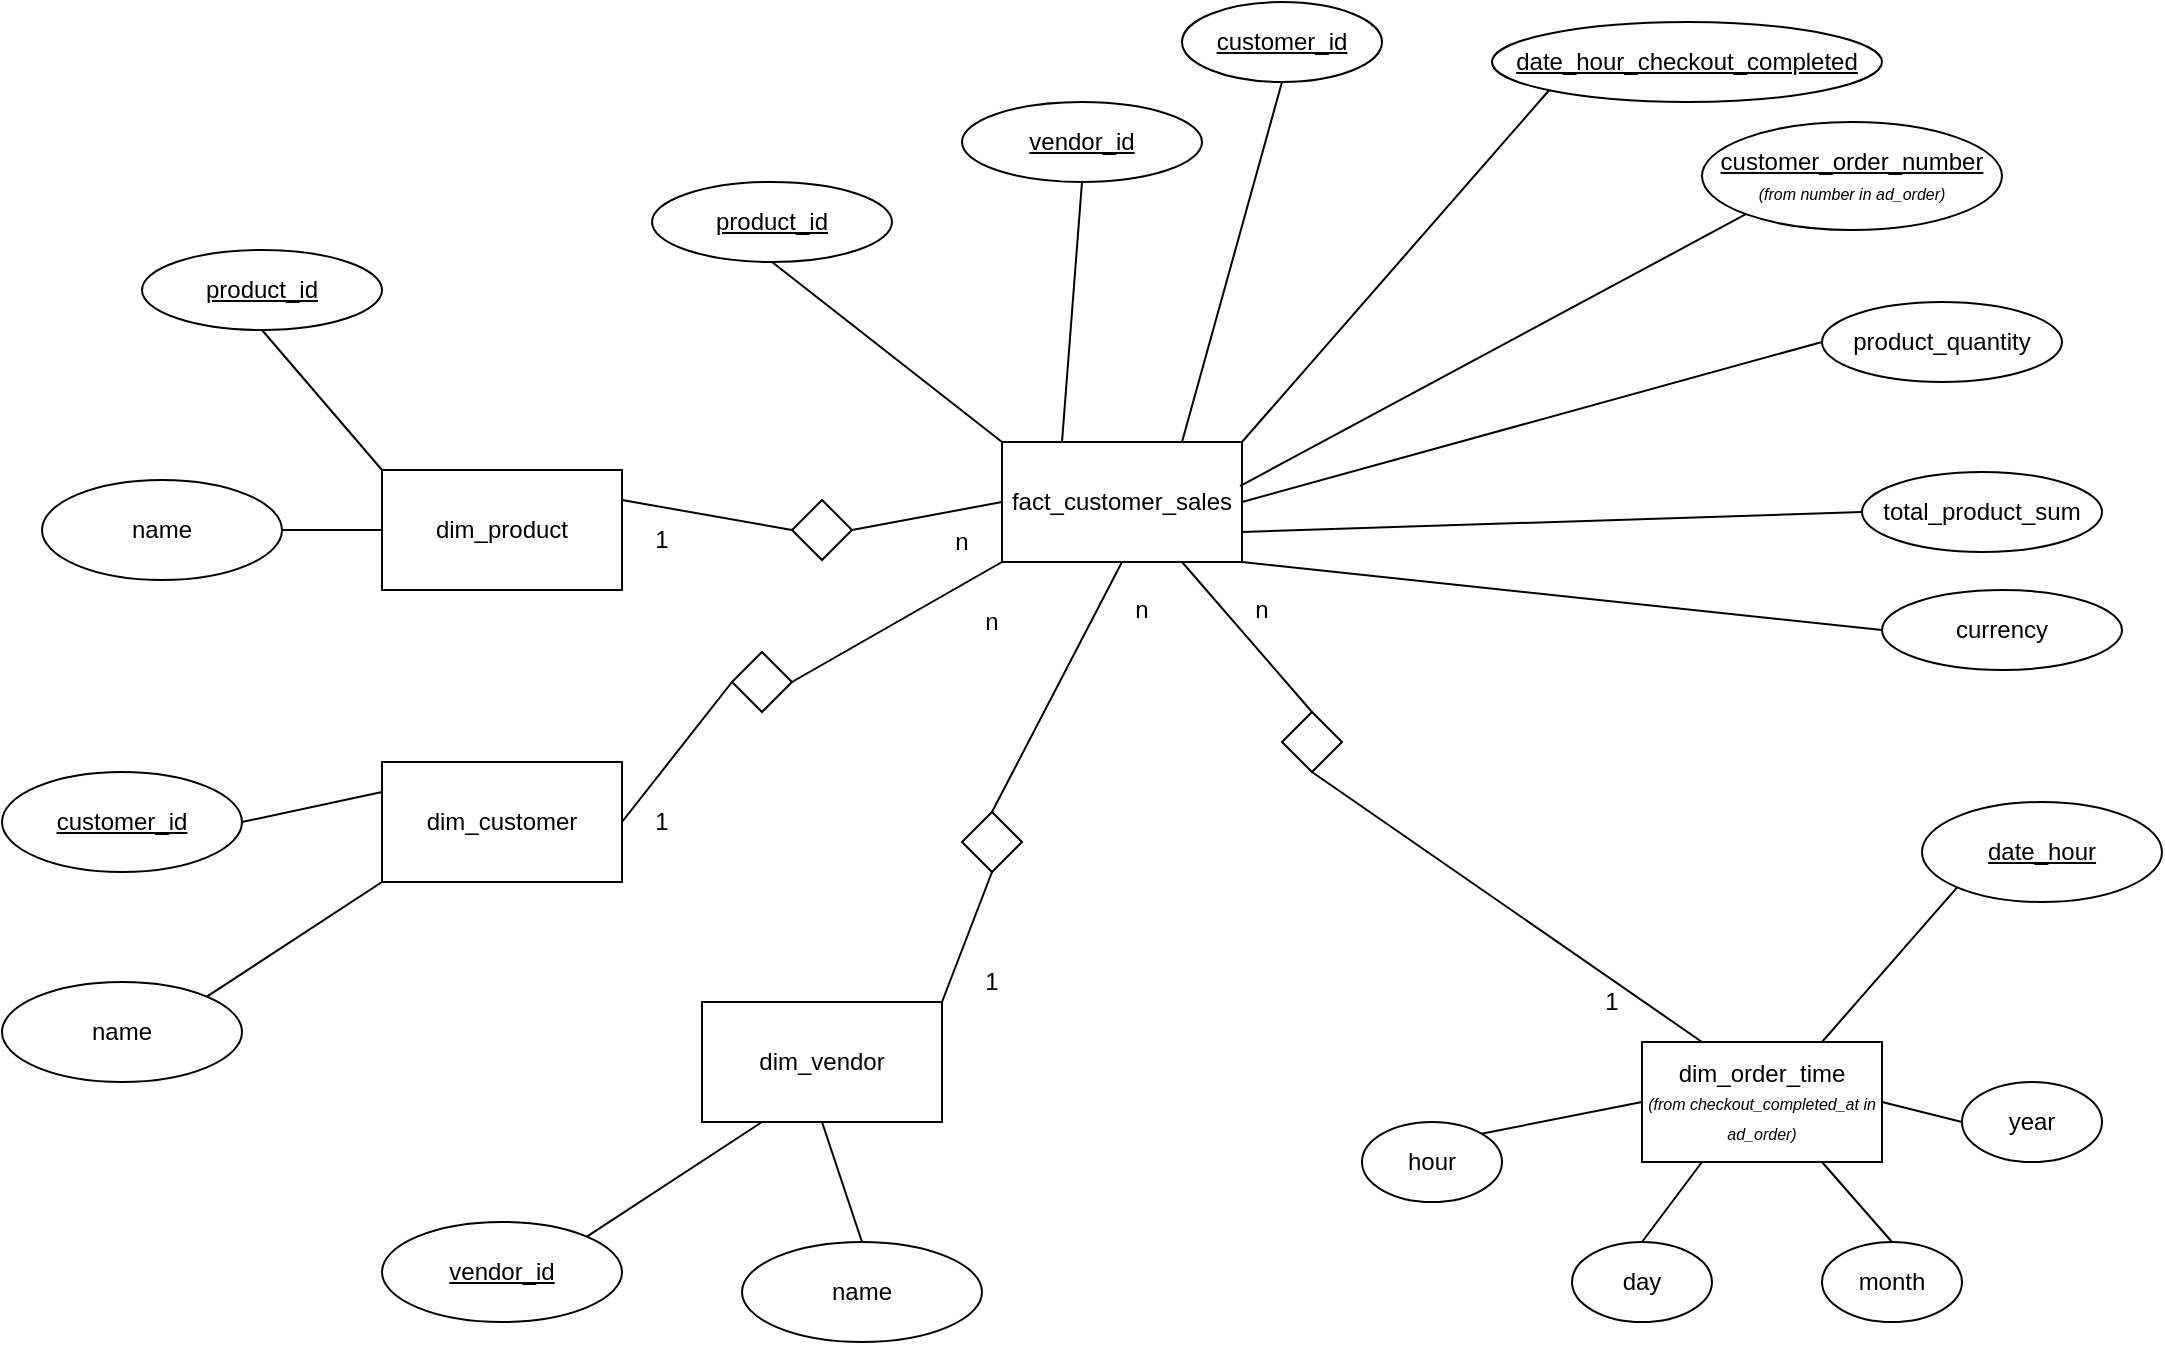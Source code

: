 <mxfile version="17.4.2" type="device"><diagram id="61a3Ku9sfnT6mItGxnx0" name="Seite-1"><mxGraphModel dx="1342" dy="1025" grid="1" gridSize="10" guides="1" tooltips="1" connect="1" arrows="1" fold="1" page="1" pageScale="1" pageWidth="1169" pageHeight="827" math="0" shadow="0"><root><mxCell id="0"/><mxCell id="1" parent="0"/><mxCell id="Jw-DFUl0Dbvz3S3e28km-1" value="fact_customer_sales" style="rounded=0;whiteSpace=wrap;html=1;" parent="1" vertex="1"><mxGeometry x="520" y="280" width="120" height="60" as="geometry"/></mxCell><mxCell id="Jw-DFUl0Dbvz3S3e28km-2" value="&lt;u&gt;customer_id&lt;/u&gt;" style="ellipse;whiteSpace=wrap;html=1;" parent="1" vertex="1"><mxGeometry x="610" y="60" width="100" height="40" as="geometry"/></mxCell><mxCell id="Jw-DFUl0Dbvz3S3e28km-3" value="&lt;u&gt;product_id&lt;/u&gt;" style="ellipse;whiteSpace=wrap;html=1;" parent="1" vertex="1"><mxGeometry x="90" y="184" width="120" height="40" as="geometry"/></mxCell><mxCell id="Jw-DFUl0Dbvz3S3e28km-5" value="&lt;u&gt;vendor_id&lt;/u&gt;" style="ellipse;whiteSpace=wrap;html=1;" parent="1" vertex="1"><mxGeometry x="210" y="670" width="120" height="50" as="geometry"/></mxCell><mxCell id="Jw-DFUl0Dbvz3S3e28km-6" value="&lt;u&gt;vendor_id&lt;/u&gt;" style="ellipse;whiteSpace=wrap;html=1;" parent="1" vertex="1"><mxGeometry x="500" y="110" width="120" height="40" as="geometry"/></mxCell><mxCell id="Jw-DFUl0Dbvz3S3e28km-7" value="&lt;u&gt;customer_order_number &lt;br&gt;&lt;/u&gt;&lt;font style=&quot;font-size: 8px&quot;&gt;&lt;i&gt;(from number in ad_order)&lt;/i&gt;&lt;/font&gt;" style="ellipse;whiteSpace=wrap;html=1;" parent="1" vertex="1"><mxGeometry x="870" y="120" width="150" height="54" as="geometry"/></mxCell><mxCell id="Jw-DFUl0Dbvz3S3e28km-8" value="dim_order_time&lt;br&gt;&lt;font style=&quot;font-size: 8px&quot;&gt;&lt;i&gt;(from checkout_completed_at in ad_order)&lt;/i&gt;&lt;/font&gt;" style="rounded=0;whiteSpace=wrap;html=1;" parent="1" vertex="1"><mxGeometry x="840" y="580" width="120" height="60" as="geometry"/></mxCell><mxCell id="Jw-DFUl0Dbvz3S3e28km-9" value="" style="rhombus;whiteSpace=wrap;html=1;" parent="1" vertex="1"><mxGeometry x="660" y="415" width="30" height="30" as="geometry"/></mxCell><mxCell id="Jw-DFUl0Dbvz3S3e28km-10" value="" style="endArrow=none;html=1;exitX=0.75;exitY=1;exitDx=0;exitDy=0;entryX=0.5;entryY=0;entryDx=0;entryDy=0;" parent="1" source="Jw-DFUl0Dbvz3S3e28km-1" target="Jw-DFUl0Dbvz3S3e28km-9" edge="1"><mxGeometry width="50" height="50" relative="1" as="geometry"><mxPoint x="880" y="360" as="sourcePoint"/><mxPoint x="930" y="310" as="targetPoint"/></mxGeometry></mxCell><mxCell id="Jw-DFUl0Dbvz3S3e28km-11" value="" style="endArrow=none;html=1;exitX=0.5;exitY=1;exitDx=0;exitDy=0;entryX=0.25;entryY=0;entryDx=0;entryDy=0;" parent="1" source="Jw-DFUl0Dbvz3S3e28km-9" target="Jw-DFUl0Dbvz3S3e28km-8" edge="1"><mxGeometry width="50" height="50" relative="1" as="geometry"><mxPoint x="760" y="480" as="sourcePoint"/><mxPoint x="810" y="430" as="targetPoint"/></mxGeometry></mxCell><mxCell id="Jw-DFUl0Dbvz3S3e28km-12" value="n" style="text;html=1;strokeColor=none;fillColor=none;align=center;verticalAlign=middle;whiteSpace=wrap;rounded=0;" parent="1" vertex="1"><mxGeometry x="630" y="354" width="40" height="20" as="geometry"/></mxCell><mxCell id="Jw-DFUl0Dbvz3S3e28km-13" value="1" style="text;html=1;strokeColor=none;fillColor=none;align=center;verticalAlign=middle;whiteSpace=wrap;rounded=0;" parent="1" vertex="1"><mxGeometry x="805" y="550" width="40" height="20" as="geometry"/></mxCell><mxCell id="Jw-DFUl0Dbvz3S3e28km-14" value="hour" style="ellipse;whiteSpace=wrap;html=1;" parent="1" vertex="1"><mxGeometry x="700" y="620" width="70" height="40" as="geometry"/></mxCell><mxCell id="Jw-DFUl0Dbvz3S3e28km-15" value="day" style="ellipse;whiteSpace=wrap;html=1;" parent="1" vertex="1"><mxGeometry x="805" y="680" width="70" height="40" as="geometry"/></mxCell><mxCell id="Jw-DFUl0Dbvz3S3e28km-16" value="year" style="ellipse;whiteSpace=wrap;html=1;" parent="1" vertex="1"><mxGeometry x="1000" y="600" width="70" height="40" as="geometry"/></mxCell><mxCell id="Jw-DFUl0Dbvz3S3e28km-17" value="month" style="ellipse;whiteSpace=wrap;html=1;" parent="1" vertex="1"><mxGeometry x="930" y="680" width="70" height="40" as="geometry"/></mxCell><mxCell id="Jw-DFUl0Dbvz3S3e28km-18" value="" style="endArrow=none;html=1;exitX=1;exitY=0;exitDx=0;exitDy=0;entryX=0;entryY=0.5;entryDx=0;entryDy=0;" parent="1" source="Jw-DFUl0Dbvz3S3e28km-14" target="Jw-DFUl0Dbvz3S3e28km-8" edge="1"><mxGeometry width="50" height="50" relative="1" as="geometry"><mxPoint x="1030" y="410" as="sourcePoint"/><mxPoint x="1080" y="360" as="targetPoint"/></mxGeometry></mxCell><mxCell id="Jw-DFUl0Dbvz3S3e28km-19" value="" style="endArrow=none;html=1;exitX=0.5;exitY=0;exitDx=0;exitDy=0;entryX=0.25;entryY=1;entryDx=0;entryDy=0;" parent="1" source="Jw-DFUl0Dbvz3S3e28km-15" target="Jw-DFUl0Dbvz3S3e28km-8" edge="1"><mxGeometry width="50" height="50" relative="1" as="geometry"><mxPoint x="1030" y="410" as="sourcePoint"/><mxPoint x="1080" y="360" as="targetPoint"/></mxGeometry></mxCell><mxCell id="Jw-DFUl0Dbvz3S3e28km-20" value="" style="endArrow=none;html=1;exitX=0;exitY=0.5;exitDx=0;exitDy=0;entryX=1;entryY=0.5;entryDx=0;entryDy=0;" parent="1" source="Jw-DFUl0Dbvz3S3e28km-16" target="Jw-DFUl0Dbvz3S3e28km-8" edge="1"><mxGeometry width="50" height="50" relative="1" as="geometry"><mxPoint x="1030" y="410" as="sourcePoint"/><mxPoint x="1080" y="360" as="targetPoint"/></mxGeometry></mxCell><mxCell id="Jw-DFUl0Dbvz3S3e28km-21" value="" style="endArrow=none;html=1;exitX=0.5;exitY=0;exitDx=0;exitDy=0;entryX=0.75;entryY=1;entryDx=0;entryDy=0;" parent="1" source="Jw-DFUl0Dbvz3S3e28km-17" target="Jw-DFUl0Dbvz3S3e28km-8" edge="1"><mxGeometry width="50" height="50" relative="1" as="geometry"><mxPoint x="1030" y="410" as="sourcePoint"/><mxPoint x="1080" y="360" as="targetPoint"/></mxGeometry></mxCell><mxCell id="Jw-DFUl0Dbvz3S3e28km-23" value="&lt;u&gt;date_hour&lt;/u&gt;" style="ellipse;whiteSpace=wrap;html=1;" parent="1" vertex="1"><mxGeometry x="980" y="460" width="120" height="50" as="geometry"/></mxCell><mxCell id="Jw-DFUl0Dbvz3S3e28km-24" value="" style="endArrow=none;html=1;exitX=0.75;exitY=0;exitDx=0;exitDy=0;entryX=0;entryY=1;entryDx=0;entryDy=0;" parent="1" source="Jw-DFUl0Dbvz3S3e28km-8" target="Jw-DFUl0Dbvz3S3e28km-23" edge="1"><mxGeometry width="50" height="50" relative="1" as="geometry"><mxPoint x="880" y="360" as="sourcePoint"/><mxPoint x="930" y="310" as="targetPoint"/></mxGeometry></mxCell><mxCell id="Jw-DFUl0Dbvz3S3e28km-25" value="dim_product" style="rounded=0;whiteSpace=wrap;html=1;" parent="1" vertex="1"><mxGeometry x="210" y="294" width="120" height="60" as="geometry"/></mxCell><mxCell id="Jw-DFUl0Dbvz3S3e28km-26" value="" style="endArrow=none;html=1;exitX=0.992;exitY=0.367;exitDx=0;exitDy=0;exitPerimeter=0;entryX=0;entryY=1;entryDx=0;entryDy=0;" parent="1" source="Jw-DFUl0Dbvz3S3e28km-1" target="Jw-DFUl0Dbvz3S3e28km-7" edge="1"><mxGeometry width="50" height="50" relative="1" as="geometry"><mxPoint x="880" y="360" as="sourcePoint"/><mxPoint x="930" y="310" as="targetPoint"/></mxGeometry></mxCell><mxCell id="Jw-DFUl0Dbvz3S3e28km-27" value="" style="endArrow=none;html=1;entryX=0.5;entryY=1;entryDx=0;entryDy=0;exitX=0;exitY=0;exitDx=0;exitDy=0;" parent="1" source="Jw-DFUl0Dbvz3S3e28km-25" target="Jw-DFUl0Dbvz3S3e28km-3" edge="1"><mxGeometry width="50" height="50" relative="1" as="geometry"><mxPoint x="890" y="574" as="sourcePoint"/><mxPoint x="940" y="524" as="targetPoint"/></mxGeometry></mxCell><mxCell id="Jw-DFUl0Dbvz3S3e28km-28" value="name" style="ellipse;whiteSpace=wrap;html=1;" parent="1" vertex="1"><mxGeometry x="40" y="299" width="120" height="50" as="geometry"/></mxCell><mxCell id="Jw-DFUl0Dbvz3S3e28km-29" value="" style="endArrow=none;html=1;entryX=1;entryY=0.5;entryDx=0;entryDy=0;exitX=0;exitY=0.5;exitDx=0;exitDy=0;" parent="1" source="Jw-DFUl0Dbvz3S3e28km-25" target="Jw-DFUl0Dbvz3S3e28km-28" edge="1"><mxGeometry width="50" height="50" relative="1" as="geometry"><mxPoint x="890" y="574" as="sourcePoint"/><mxPoint x="940" y="524" as="targetPoint"/></mxGeometry></mxCell><mxCell id="Jw-DFUl0Dbvz3S3e28km-31" value="" style="endArrow=none;html=1;exitX=0.5;exitY=1;exitDx=0;exitDy=0;entryX=0.75;entryY=0;entryDx=0;entryDy=0;" parent="1" source="Jw-DFUl0Dbvz3S3e28km-2" target="Jw-DFUl0Dbvz3S3e28km-1" edge="1"><mxGeometry width="50" height="50" relative="1" as="geometry"><mxPoint x="880" y="360" as="sourcePoint"/><mxPoint x="930" y="310" as="targetPoint"/></mxGeometry></mxCell><mxCell id="Jw-DFUl0Dbvz3S3e28km-32" value="" style="endArrow=none;html=1;exitX=0.5;exitY=1;exitDx=0;exitDy=0;entryX=0.25;entryY=0;entryDx=0;entryDy=0;" parent="1" source="Jw-DFUl0Dbvz3S3e28km-6" target="Jw-DFUl0Dbvz3S3e28km-1" edge="1"><mxGeometry width="50" height="50" relative="1" as="geometry"><mxPoint x="880" y="360" as="sourcePoint"/><mxPoint x="930" y="310" as="targetPoint"/></mxGeometry></mxCell><mxCell id="Jw-DFUl0Dbvz3S3e28km-33" value="&lt;u&gt;product_id&lt;/u&gt;" style="ellipse;whiteSpace=wrap;html=1;" parent="1" vertex="1"><mxGeometry x="345" y="150" width="120" height="40" as="geometry"/></mxCell><mxCell id="Jw-DFUl0Dbvz3S3e28km-34" value="" style="endArrow=none;html=1;entryX=0.5;entryY=1;entryDx=0;entryDy=0;exitX=0;exitY=0;exitDx=0;exitDy=0;" parent="1" source="Jw-DFUl0Dbvz3S3e28km-1" target="Jw-DFUl0Dbvz3S3e28km-33" edge="1"><mxGeometry width="50" height="50" relative="1" as="geometry"><mxPoint x="450" y="300" as="sourcePoint"/><mxPoint x="1180" y="530" as="targetPoint"/></mxGeometry></mxCell><mxCell id="Jw-DFUl0Dbvz3S3e28km-35" value="" style="rhombus;whiteSpace=wrap;html=1;" parent="1" vertex="1"><mxGeometry x="415" y="309" width="30" height="30" as="geometry"/></mxCell><mxCell id="Jw-DFUl0Dbvz3S3e28km-36" value="" style="endArrow=none;html=1;exitX=1;exitY=0.5;exitDx=0;exitDy=0;entryX=0;entryY=0.5;entryDx=0;entryDy=0;" parent="1" source="Jw-DFUl0Dbvz3S3e28km-35" target="Jw-DFUl0Dbvz3S3e28km-1" edge="1"><mxGeometry width="50" height="50" relative="1" as="geometry"><mxPoint x="880" y="360" as="sourcePoint"/><mxPoint x="930" y="310" as="targetPoint"/></mxGeometry></mxCell><mxCell id="Jw-DFUl0Dbvz3S3e28km-37" value="" style="endArrow=none;html=1;exitX=1;exitY=0.25;exitDx=0;exitDy=0;entryX=0;entryY=0.5;entryDx=0;entryDy=0;" parent="1" source="Jw-DFUl0Dbvz3S3e28km-25" target="Jw-DFUl0Dbvz3S3e28km-35" edge="1"><mxGeometry width="50" height="50" relative="1" as="geometry"><mxPoint x="455" y="334" as="sourcePoint"/><mxPoint x="530" y="320" as="targetPoint"/></mxGeometry></mxCell><mxCell id="Jw-DFUl0Dbvz3S3e28km-38" value="n" style="text;html=1;strokeColor=none;fillColor=none;align=center;verticalAlign=middle;whiteSpace=wrap;rounded=0;" parent="1" vertex="1"><mxGeometry x="480" y="320" width="40" height="20" as="geometry"/></mxCell><mxCell id="Jw-DFUl0Dbvz3S3e28km-40" value="1" style="text;html=1;strokeColor=none;fillColor=none;align=center;verticalAlign=middle;whiteSpace=wrap;rounded=0;" parent="1" vertex="1"><mxGeometry x="330" y="319" width="40" height="20" as="geometry"/></mxCell><mxCell id="Jw-DFUl0Dbvz3S3e28km-41" value="dim_customer" style="rounded=0;whiteSpace=wrap;html=1;" parent="1" vertex="1"><mxGeometry x="210" y="440" width="120" height="60" as="geometry"/></mxCell><mxCell id="Jw-DFUl0Dbvz3S3e28km-42" value="dim_vendor" style="rounded=0;whiteSpace=wrap;html=1;" parent="1" vertex="1"><mxGeometry x="370" y="560" width="120" height="60" as="geometry"/></mxCell><mxCell id="Jw-DFUl0Dbvz3S3e28km-43" value="" style="endArrow=none;html=1;exitX=1;exitY=0;exitDx=0;exitDy=0;entryX=0.25;entryY=1;entryDx=0;entryDy=0;" parent="1" source="Jw-DFUl0Dbvz3S3e28km-5" target="Jw-DFUl0Dbvz3S3e28km-42" edge="1"><mxGeometry width="50" height="50" relative="1" as="geometry"><mxPoint x="395" y="700" as="sourcePoint"/><mxPoint x="445" y="650" as="targetPoint"/></mxGeometry></mxCell><mxCell id="Jw-DFUl0Dbvz3S3e28km-44" value="" style="rhombus;whiteSpace=wrap;html=1;" parent="1" vertex="1"><mxGeometry x="500" y="465" width="30" height="30" as="geometry"/></mxCell><mxCell id="Jw-DFUl0Dbvz3S3e28km-45" value="" style="endArrow=none;html=1;exitX=0.5;exitY=1;exitDx=0;exitDy=0;entryX=0.5;entryY=0;entryDx=0;entryDy=0;" parent="1" source="Jw-DFUl0Dbvz3S3e28km-1" target="Jw-DFUl0Dbvz3S3e28km-44" edge="1"><mxGeometry width="50" height="50" relative="1" as="geometry"><mxPoint x="450" y="390" as="sourcePoint"/><mxPoint x="770" y="360" as="targetPoint"/></mxGeometry></mxCell><mxCell id="Jw-DFUl0Dbvz3S3e28km-46" value="" style="endArrow=none;html=1;exitX=0.5;exitY=1;exitDx=0;exitDy=0;entryX=1;entryY=0;entryDx=0;entryDy=0;" parent="1" source="Jw-DFUl0Dbvz3S3e28km-44" target="Jw-DFUl0Dbvz3S3e28km-42" edge="1"><mxGeometry width="50" height="50" relative="1" as="geometry"><mxPoint x="600" y="530" as="sourcePoint"/><mxPoint x="710" y="630" as="targetPoint"/></mxGeometry></mxCell><mxCell id="Jw-DFUl0Dbvz3S3e28km-47" value="n" style="text;html=1;strokeColor=none;fillColor=none;align=center;verticalAlign=middle;whiteSpace=wrap;rounded=0;" parent="1" vertex="1"><mxGeometry x="570" y="354" width="40" height="20" as="geometry"/></mxCell><mxCell id="Jw-DFUl0Dbvz3S3e28km-48" value="1" style="text;html=1;strokeColor=none;fillColor=none;align=center;verticalAlign=middle;whiteSpace=wrap;rounded=0;" parent="1" vertex="1"><mxGeometry x="495" y="540" width="40" height="20" as="geometry"/></mxCell><mxCell id="Jw-DFUl0Dbvz3S3e28km-49" value="" style="rhombus;whiteSpace=wrap;html=1;" parent="1" vertex="1"><mxGeometry x="385" y="385" width="30" height="30" as="geometry"/></mxCell><mxCell id="Jw-DFUl0Dbvz3S3e28km-50" value="" style="endArrow=none;html=1;exitX=0;exitY=1;exitDx=0;exitDy=0;entryX=1;entryY=0.5;entryDx=0;entryDy=0;" parent="1" source="Jw-DFUl0Dbvz3S3e28km-1" target="Jw-DFUl0Dbvz3S3e28km-49" edge="1"><mxGeometry width="50" height="50" relative="1" as="geometry"><mxPoint x="470" y="330" as="sourcePoint"/><mxPoint x="660" y="350" as="targetPoint"/></mxGeometry></mxCell><mxCell id="Jw-DFUl0Dbvz3S3e28km-51" value="" style="endArrow=none;html=1;entryX=1;entryY=0.5;entryDx=0;entryDy=0;exitX=0;exitY=0.5;exitDx=0;exitDy=0;" parent="1" source="Jw-DFUl0Dbvz3S3e28km-49" target="Jw-DFUl0Dbvz3S3e28km-41" edge="1"><mxGeometry width="50" height="50" relative="1" as="geometry"><mxPoint x="390" y="470" as="sourcePoint"/><mxPoint x="380" y="550" as="targetPoint"/></mxGeometry></mxCell><mxCell id="Jw-DFUl0Dbvz3S3e28km-52" value="n" style="text;html=1;strokeColor=none;fillColor=none;align=center;verticalAlign=middle;whiteSpace=wrap;rounded=0;" parent="1" vertex="1"><mxGeometry x="495" y="360" width="40" height="20" as="geometry"/></mxCell><mxCell id="Jw-DFUl0Dbvz3S3e28km-53" value="1" style="text;html=1;strokeColor=none;fillColor=none;align=center;verticalAlign=middle;whiteSpace=wrap;rounded=0;" parent="1" vertex="1"><mxGeometry x="330" y="460" width="40" height="20" as="geometry"/></mxCell><mxCell id="Jw-DFUl0Dbvz3S3e28km-55" value="&lt;u&gt;customer_id&lt;/u&gt;" style="ellipse;whiteSpace=wrap;html=1;" parent="1" vertex="1"><mxGeometry x="20" y="445" width="120" height="50" as="geometry"/></mxCell><mxCell id="Jw-DFUl0Dbvz3S3e28km-56" value="" style="endArrow=none;html=1;exitX=1;exitY=0.5;exitDx=0;exitDy=0;entryX=0;entryY=0.25;entryDx=0;entryDy=0;" parent="1" source="Jw-DFUl0Dbvz3S3e28km-55" target="Jw-DFUl0Dbvz3S3e28km-41" edge="1"><mxGeometry width="50" height="50" relative="1" as="geometry"><mxPoint x="205" y="475" as="sourcePoint"/><mxPoint x="210" y="395" as="targetPoint"/></mxGeometry></mxCell><mxCell id="Jw-DFUl0Dbvz3S3e28km-57" value="name" style="ellipse;whiteSpace=wrap;html=1;" parent="1" vertex="1"><mxGeometry x="20" y="550" width="120" height="50" as="geometry"/></mxCell><mxCell id="Jw-DFUl0Dbvz3S3e28km-58" value="" style="endArrow=none;html=1;exitX=1;exitY=0;exitDx=0;exitDy=0;entryX=0;entryY=1;entryDx=0;entryDy=0;" parent="1" source="Jw-DFUl0Dbvz3S3e28km-57" target="Jw-DFUl0Dbvz3S3e28km-41" edge="1"><mxGeometry width="50" height="50" relative="1" as="geometry"><mxPoint x="215" y="600" as="sourcePoint"/><mxPoint x="220" y="520" as="targetPoint"/></mxGeometry></mxCell><mxCell id="Jw-DFUl0Dbvz3S3e28km-59" value="name" style="ellipse;whiteSpace=wrap;html=1;" parent="1" vertex="1"><mxGeometry x="390" y="680" width="120" height="50" as="geometry"/></mxCell><mxCell id="Jw-DFUl0Dbvz3S3e28km-60" value="" style="endArrow=none;html=1;exitX=0.5;exitY=0;exitDx=0;exitDy=0;entryX=0.5;entryY=1;entryDx=0;entryDy=0;" parent="1" source="Jw-DFUl0Dbvz3S3e28km-59" target="Jw-DFUl0Dbvz3S3e28km-42" edge="1"><mxGeometry width="50" height="50" relative="1" as="geometry"><mxPoint x="575" y="710" as="sourcePoint"/><mxPoint x="580" y="630" as="targetPoint"/></mxGeometry></mxCell><mxCell id="Jw-DFUl0Dbvz3S3e28km-61" value="&lt;u&gt;date_hour_checkout_completed&lt;/u&gt;" style="ellipse;whiteSpace=wrap;html=1;" parent="1" vertex="1"><mxGeometry x="765" y="70" width="195" height="40" as="geometry"/></mxCell><mxCell id="Jw-DFUl0Dbvz3S3e28km-62" value="" style="endArrow=none;html=1;exitX=1;exitY=0;exitDx=0;exitDy=0;entryX=0;entryY=1;entryDx=0;entryDy=0;" parent="1" source="Jw-DFUl0Dbvz3S3e28km-1" target="Jw-DFUl0Dbvz3S3e28km-61" edge="1"><mxGeometry width="50" height="50" relative="1" as="geometry"><mxPoint x="730" y="200" as="sourcePoint"/><mxPoint x="730" y="-70" as="targetPoint"/></mxGeometry></mxCell><mxCell id="Jw-DFUl0Dbvz3S3e28km-63" value="&lt;font style=&quot;font-size: 12px&quot;&gt;product_quantity&lt;/font&gt;" style="ellipse;whiteSpace=wrap;html=1;" parent="1" vertex="1"><mxGeometry x="930" y="210" width="120" height="40" as="geometry"/></mxCell><mxCell id="Jw-DFUl0Dbvz3S3e28km-64" value="" style="endArrow=none;html=1;exitX=1;exitY=0.5;exitDx=0;exitDy=0;entryX=0;entryY=0.5;entryDx=0;entryDy=0;" parent="1" source="Jw-DFUl0Dbvz3S3e28km-1" target="Jw-DFUl0Dbvz3S3e28km-63" edge="1"><mxGeometry width="50" height="50" relative="1" as="geometry"><mxPoint x="660" y="388.01" as="sourcePoint"/><mxPoint x="950.96" y="395.99" as="targetPoint"/></mxGeometry></mxCell><mxCell id="Jw-DFUl0Dbvz3S3e28km-65" value="&lt;font style=&quot;font-size: 12px&quot;&gt;total_product_sum&lt;/font&gt;" style="ellipse;whiteSpace=wrap;html=1;" parent="1" vertex="1"><mxGeometry x="950" y="295" width="120" height="40" as="geometry"/></mxCell><mxCell id="Jw-DFUl0Dbvz3S3e28km-66" value="" style="endArrow=none;html=1;exitX=1;exitY=0.75;exitDx=0;exitDy=0;entryX=0;entryY=0.5;entryDx=0;entryDy=0;" parent="1" source="Jw-DFUl0Dbvz3S3e28km-1" target="Jw-DFUl0Dbvz3S3e28km-65" edge="1"><mxGeometry width="50" height="50" relative="1" as="geometry"><mxPoint x="660" y="365" as="sourcePoint"/><mxPoint x="970.96" y="450.99" as="targetPoint"/></mxGeometry></mxCell><mxCell id="aChUhrKTGOfxHtU2EDJP-1" value="&lt;font style=&quot;font-size: 12px&quot;&gt;currency&lt;/font&gt;" style="ellipse;whiteSpace=wrap;html=1;" parent="1" vertex="1"><mxGeometry x="960" y="354" width="120" height="40" as="geometry"/></mxCell><mxCell id="aChUhrKTGOfxHtU2EDJP-2" value="" style="endArrow=none;html=1;exitX=1;exitY=1;exitDx=0;exitDy=0;entryX=0;entryY=0.5;entryDx=0;entryDy=0;" parent="1" source="Jw-DFUl0Dbvz3S3e28km-1" target="aChUhrKTGOfxHtU2EDJP-1" edge="1"><mxGeometry width="50" height="50" relative="1" as="geometry"><mxPoint x="650" y="384" as="sourcePoint"/><mxPoint x="980.96" y="509.99" as="targetPoint"/></mxGeometry></mxCell></root></mxGraphModel></diagram></mxfile>